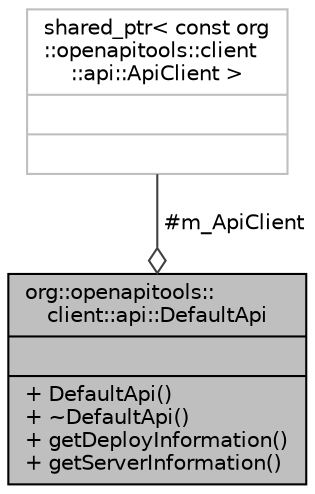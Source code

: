 digraph "org::openapitools::client::api::DefaultApi"
{
 // INTERACTIVE_SVG=YES
 // LATEX_PDF_SIZE
  bgcolor="transparent";
  edge [fontname="Helvetica",fontsize="10",labelfontname="Helvetica",labelfontsize="10"];
  node [fontname="Helvetica",fontsize="10",shape=record];
  Node1 [label="{org::openapitools::\lclient::api::DefaultApi\n||+ DefaultApi()\l+ ~DefaultApi()\l+ getDeployInformation()\l+ getServerInformation()\l}",height=0.2,width=0.4,color="black", fillcolor="grey75", style="filled", fontcolor="black",tooltip=" "];
  Node2 -> Node1 [color="grey25",fontsize="10",style="solid",label=" #m_ApiClient" ,arrowhead="odiamond",fontname="Helvetica"];
  Node2 [label="{shared_ptr\< const org\l::openapitools::client\l::api::ApiClient \>\n||}",height=0.2,width=0.4,color="grey75",tooltip=" "];
}
